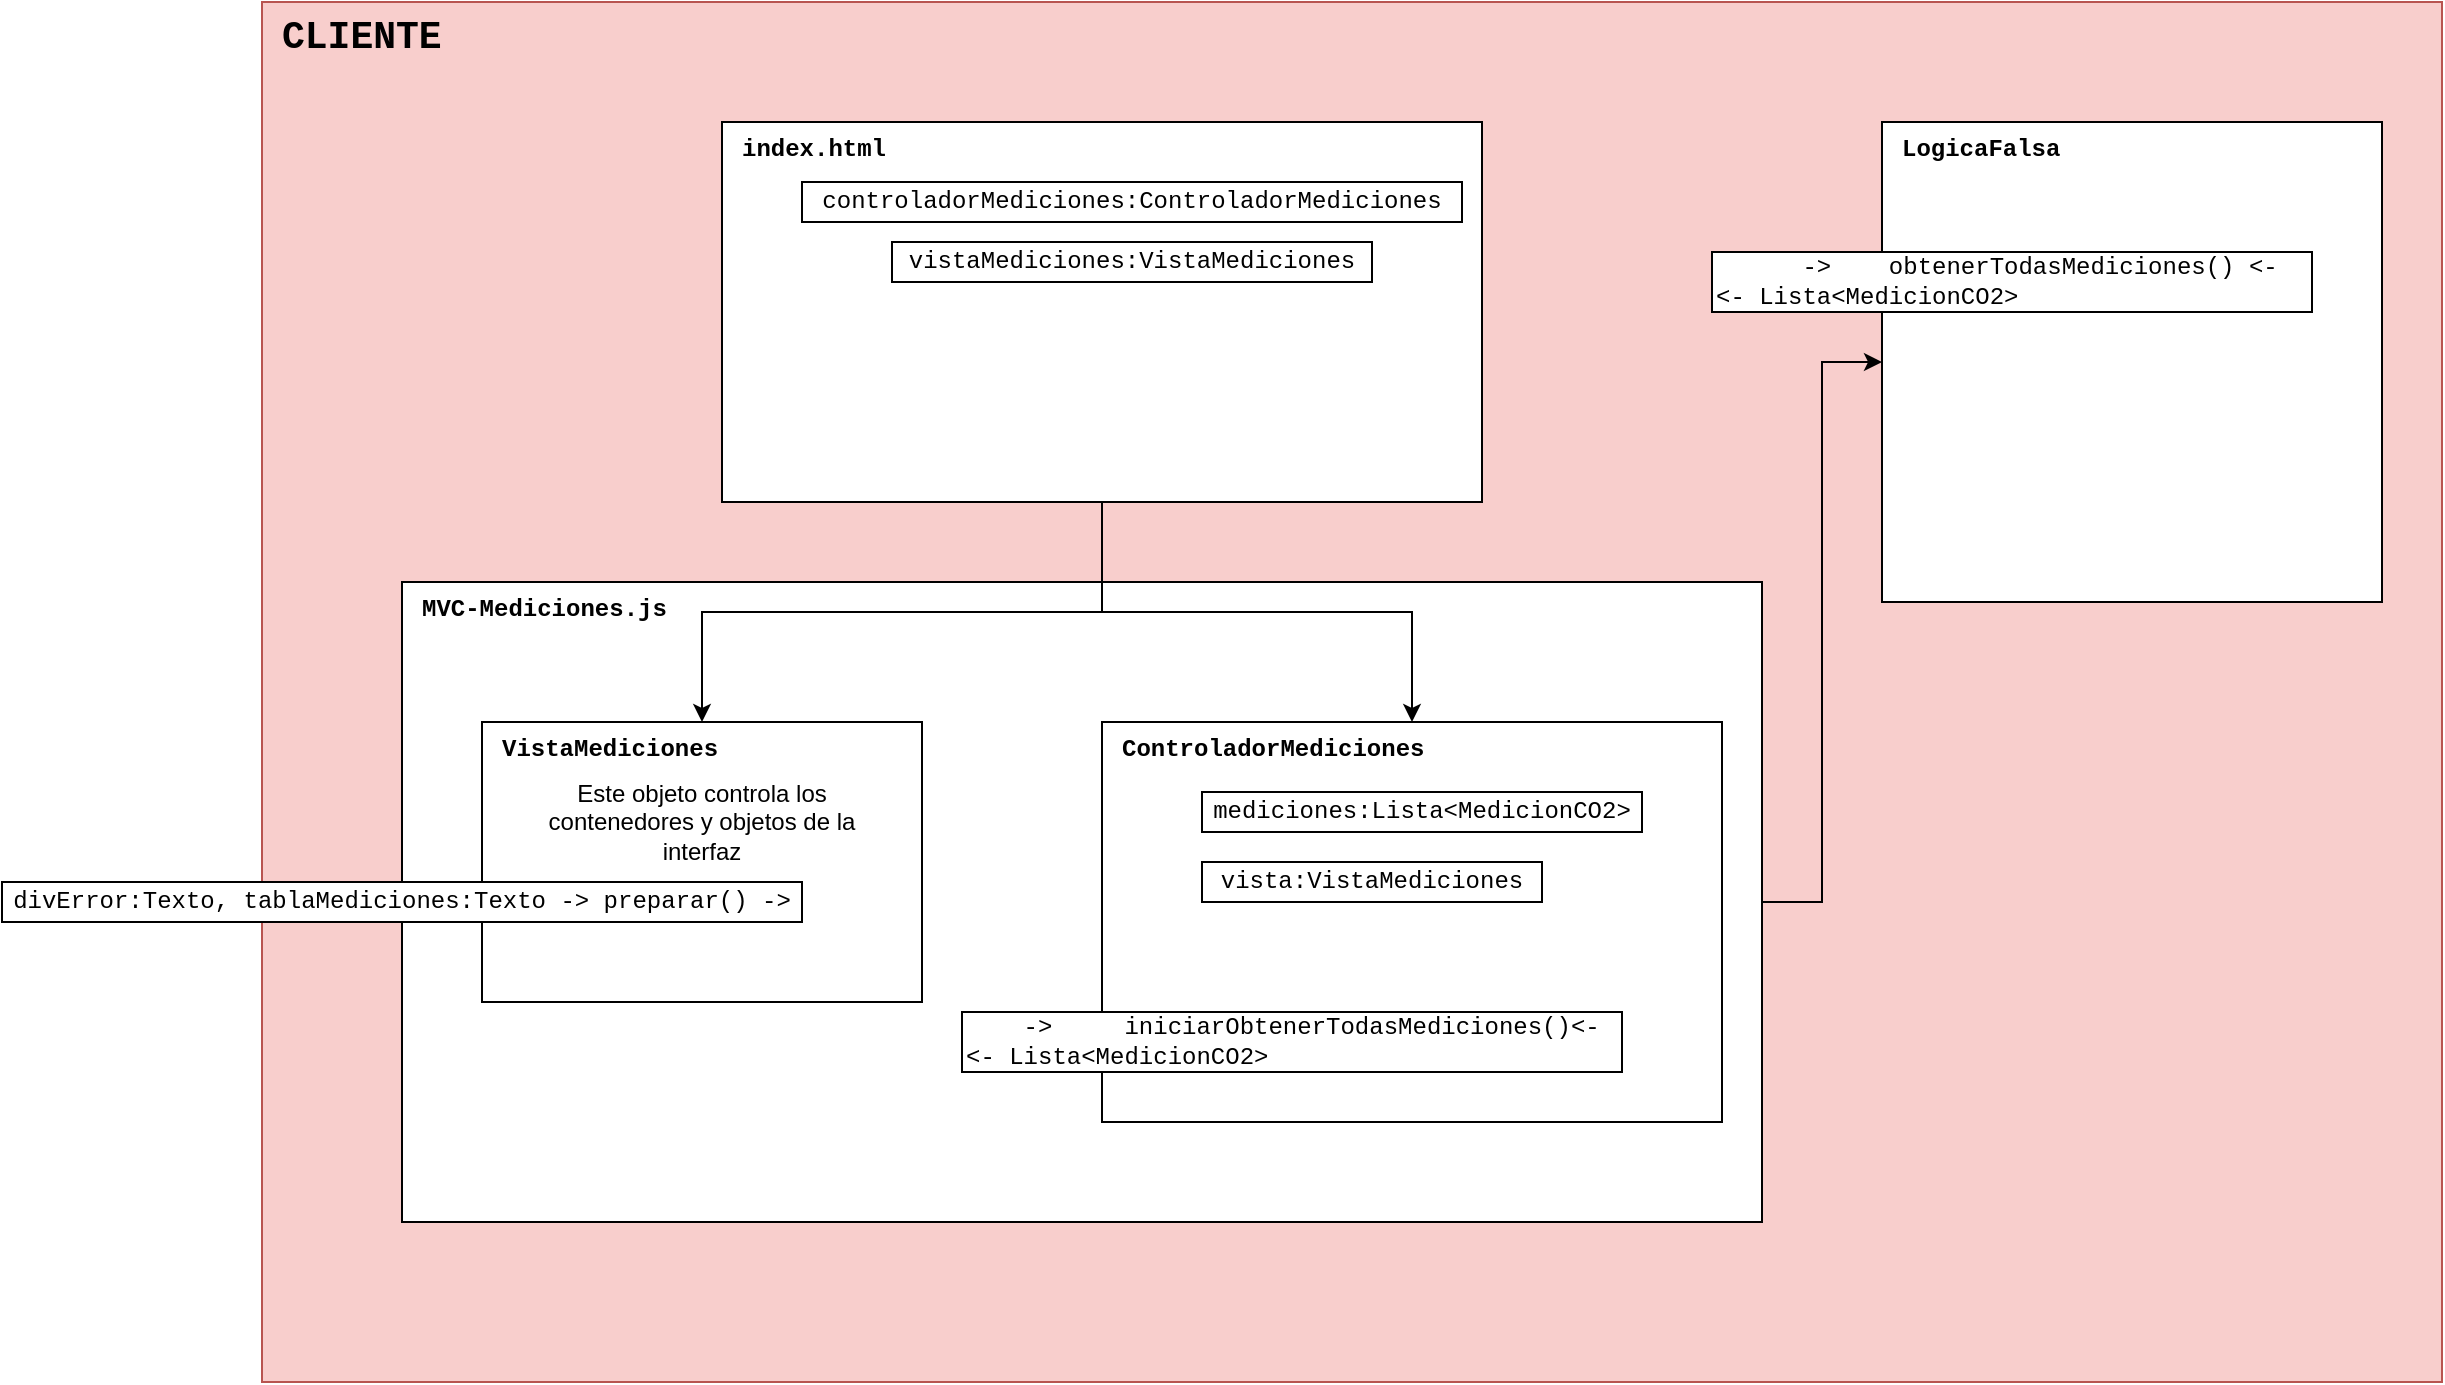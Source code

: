 <mxfile version="15.2.7" type="device"><diagram id="_VnRmLUjp7PX1TyPkau2" name="Página-1"><mxGraphModel dx="2290" dy="846" grid="1" gridSize="10" guides="1" tooltips="1" connect="1" arrows="1" fold="1" page="1" pageScale="1" pageWidth="827" pageHeight="1169" math="0" shadow="0"><root><mxCell id="0"/><mxCell id="1" parent="0"/><mxCell id="bh6cvqIYCq2VEKdziuO1-1" value="&lt;font style=&quot;font-size: 19px&quot; face=&quot;Courier New&quot;&gt;CLIENTE&lt;/font&gt;" style="whiteSpace=wrap;html=1;align=left;verticalAlign=top;fontStyle=1;spacingLeft=8;fillColor=#f8cecc;strokeColor=#b85450;" parent="1" vertex="1"><mxGeometry x="-360" y="110" width="1090" height="690" as="geometry"/></mxCell><mxCell id="bh6cvqIYCq2VEKdziuO1-5" value="LogicaFalsa" style="rounded=0;whiteSpace=wrap;html=1;align=left;verticalAlign=top;fontStyle=1;spacingLeft=8;fontFamily=Courier New;" parent="1" vertex="1"><mxGeometry x="450" y="170" width="250" height="240" as="geometry"/></mxCell><mxCell id="bh6cvqIYCq2VEKdziuO1-7" value="&amp;nbsp; &amp;nbsp; &amp;nbsp; -&amp;gt;&amp;nbsp; &amp;nbsp; obtenerTodasMediciones() &amp;lt;-&lt;br&gt;&amp;lt;- Lista&amp;lt;MedicionCO2&amp;gt;" style="rounded=0;whiteSpace=wrap;html=1;fontFamily=Courier New;autosize=1;align=left;" parent="1" vertex="1"><mxGeometry x="365" y="235" width="300" height="30" as="geometry"/></mxCell><mxCell id="zVm_URJOb2YMmzioX09m-1" style="edgeStyle=orthogonalEdgeStyle;rounded=0;orthogonalLoop=1;jettySize=auto;html=1;exitX=1;exitY=0.5;exitDx=0;exitDy=0;entryX=0;entryY=0.5;entryDx=0;entryDy=0;" parent="1" source="bh6cvqIYCq2VEKdziuO1-8" target="bh6cvqIYCq2VEKdziuO1-5" edge="1"><mxGeometry relative="1" as="geometry"/></mxCell><mxCell id="bh6cvqIYCq2VEKdziuO1-8" value="MVC-Mediciones.js" style="rounded=0;whiteSpace=wrap;html=1;align=left;verticalAlign=top;fontStyle=1;spacingLeft=8;fontFamily=Courier New;" parent="1" vertex="1"><mxGeometry x="-290" y="400" width="680" height="320" as="geometry"/></mxCell><mxCell id="bh6cvqIYCq2VEKdziuO1-10" value="ControladorMediciones" style="rounded=0;whiteSpace=wrap;html=1;align=left;verticalAlign=top;fontStyle=1;spacingLeft=8;fontFamily=Courier New;" parent="1" vertex="1"><mxGeometry x="60" y="470" width="310" height="200" as="geometry"/></mxCell><mxCell id="bh6cvqIYCq2VEKdziuO1-19" style="edgeStyle=orthogonalEdgeStyle;rounded=0;orthogonalLoop=1;jettySize=auto;html=1;" parent="1" source="bh6cvqIYCq2VEKdziuO1-12" target="bh6cvqIYCq2VEKdziuO1-17" edge="1"><mxGeometry relative="1" as="geometry"/></mxCell><mxCell id="zVm_URJOb2YMmzioX09m-2" style="edgeStyle=orthogonalEdgeStyle;rounded=0;orthogonalLoop=1;jettySize=auto;html=1;" parent="1" source="bh6cvqIYCq2VEKdziuO1-12" target="bh6cvqIYCq2VEKdziuO1-10" edge="1"><mxGeometry relative="1" as="geometry"/></mxCell><mxCell id="bh6cvqIYCq2VEKdziuO1-12" value="index.html" style="rounded=0;whiteSpace=wrap;html=1;align=left;verticalAlign=top;fontStyle=1;spacingLeft=8;fontFamily=Courier New;" parent="1" vertex="1"><mxGeometry x="-130" y="170" width="380" height="190" as="geometry"/></mxCell><mxCell id="bh6cvqIYCq2VEKdziuO1-13" value="controladorMediciones:ControladorMediciones" style="rounded=0;whiteSpace=wrap;html=1;fontFamily=Courier New;autosize=1;" parent="1" vertex="1"><mxGeometry x="-90" y="200" width="330" height="20" as="geometry"/></mxCell><mxCell id="bh6cvqIYCq2VEKdziuO1-14" value="vistaMediciones:VistaMediciones" style="rounded=0;whiteSpace=wrap;html=1;fontFamily=Courier New;autosize=1;" parent="1" vertex="1"><mxGeometry x="-45" y="230" width="240" height="20" as="geometry"/></mxCell><mxCell id="bh6cvqIYCq2VEKdziuO1-20" value="mediciones:Lista&amp;lt;MedicionCO2&amp;gt;" style="rounded=0;whiteSpace=wrap;html=1;fontFamily=Courier New;autosize=1;" parent="1" vertex="1"><mxGeometry x="110" y="505" width="220" height="20" as="geometry"/></mxCell><mxCell id="bh6cvqIYCq2VEKdziuO1-15" value="&amp;nbsp; &amp;nbsp; -&amp;gt;&amp;nbsp; &amp;nbsp; &amp;nbsp;iniciarObtenerTodasMediciones()&amp;lt;-&lt;br&gt;&lt;span style=&quot;text-align: center&quot;&gt;&amp;lt;- Lista&amp;lt;MedicionCO2&amp;gt;&lt;/span&gt;" style="rounded=0;whiteSpace=wrap;html=1;fontFamily=Courier New;autosize=1;align=left;" parent="1" vertex="1"><mxGeometry x="-10" y="615" width="330" height="30" as="geometry"/></mxCell><mxCell id="bh6cvqIYCq2VEKdziuO1-17" value="VistaMediciones" style="rounded=0;whiteSpace=wrap;html=1;align=left;verticalAlign=top;fontStyle=1;spacingLeft=8;fontFamily=Courier New;" parent="1" vertex="1"><mxGeometry x="-250" y="470" width="220" height="140" as="geometry"/></mxCell><mxCell id="bh6cvqIYCq2VEKdziuO1-18" value="divError:Texto, tablaMediciones:Texto -&amp;gt; preparar() -&amp;gt;" style="rounded=0;whiteSpace=wrap;html=1;fontFamily=Courier New;autosize=1;" parent="1" vertex="1"><mxGeometry x="-490" y="550" width="400" height="20" as="geometry"/></mxCell><mxCell id="bh6cvqIYCq2VEKdziuO1-21" value="vista:VistaMediciones" style="rounded=0;whiteSpace=wrap;html=1;fontFamily=Courier New;autosize=1;" parent="1" vertex="1"><mxGeometry x="110" y="540" width="170" height="20" as="geometry"/></mxCell><mxCell id="bh6cvqIYCq2VEKdziuO1-22" value="Este objeto controla los contenedores y objetos de la interfaz" style="text;html=1;strokeColor=none;fillColor=none;align=center;verticalAlign=middle;whiteSpace=wrap;rounded=0;" parent="1" vertex="1"><mxGeometry x="-225" y="510" width="170" height="20" as="geometry"/></mxCell></root></mxGraphModel></diagram></mxfile>